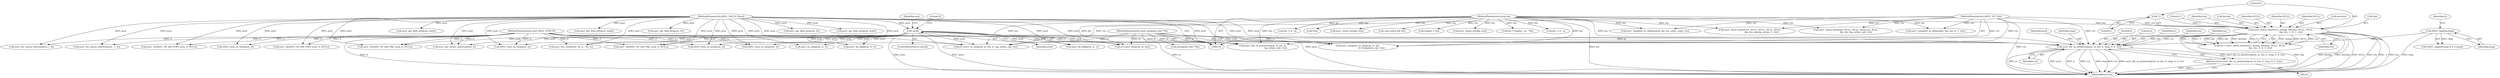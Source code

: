 digraph "0_openssl_cc598f321fbac9c04da5766243ed55d55948637d@pointer" {
"1000308" [label="(Call,asn1_d2i_ex_primitive(pval, in, len, it, otag, 0, 0, ctx))"];
"1000187" [label="(Call,!pval)"];
"1000136" [label="(MethodParameterIn,ASN1_VALUE **pval)"];
"1000137" [label="(MethodParameterIn,const unsigned char **in)"];
"1000251" [label="(Call,asn1_check_tlen(NULL, &otag, &oclass, NULL, NULL,\n                              &p, len, -1, 0, 1, ctx))"];
"1000138" [label="(MethodParameterIn,long len)"];
"1000262" [label="(Call,-1)"];
"1000143" [label="(MethodParameterIn,ASN1_TLC *ctx)"];
"1000139" [label="(MethodParameterIn,const ASN1_ITEM *it)"];
"1000292" [label="(Call,ASN1_tag2bit(otag))"];
"1000307" [label="(Return,return asn1_d2i_ex_primitive(pval, in, len, it, otag, 0, 0, ctx);)"];
"1000951" [label="(Call,asn1_get_field_ptr(pval, seqtt))"];
"1000249" [label="(Call,ret = asn1_check_tlen(NULL, &otag, &oclass, NULL, NULL,\n                              &p, len, -1, 0, 1, ctx))"];
"1000259" [label="(Call,&p)"];
"1000863" [label="(Call,asn1_template_ex_d2i(pseqval, &p, len, seqtt, isopt, ctx))"];
"1000138" [label="(MethodParameterIn,long len)"];
"1000363" [label="(Call,asn1_check_tlen(NULL, NULL, NULL, NULL, NULL,\n                                  &p, len, exptag, aclass, 1, ctx))"];
"1000583" [label="(Call,ASN1_item_ex_free(pval, it))"];
"1000314" [label="(Literal,0)"];
"1000315" [label="(Literal,0)"];
"1000316" [label="(Identifier,ctx)"];
"1000265" [label="(Literal,1)"];
"1000186" [label="(ControlStructure,if (!pval))"];
"1000251" [label="(Call,asn1_check_tlen(NULL, &otag, &oclass, NULL, NULL,\n                              &p, len, -1, 0, 1, ctx))"];
"1000136" [label="(MethodParameterIn,ASN1_VALUE **pval)"];
"1000261" [label="(Identifier,len)"];
"1000312" [label="(Identifier,it)"];
"1000253" [label="(Call,&otag)"];
"1000909" [label="(Call,!seq_nolen && len)"];
"1000266" [label="(Identifier,ctx)"];
"1000619" [label="(Call,tmplen = len)"];
"1000258" [label="(Identifier,NULL)"];
"1000308" [label="(Call,asn1_d2i_ex_primitive(pval, in, len, it, otag, 0, 0, ctx))"];
"1000636" [label="(Call,asn1_check_tlen(&len, NULL, NULL, &seq_eoc, &cst,\n                              &p, len, tag, aclass, opt, ctx))"];
"1000257" [label="(Identifier,NULL)"];
"1000311" [label="(Identifier,len)"];
"1000493" [label="(Call,asn1_get_field_ptr(pval, tt))"];
"1000310" [label="(Identifier,in)"];
"1000458" [label="(Call,asn1_cb(ASN1_OP_D2I_PRE, pval, it, NULL))"];
"1000252" [label="(Identifier,NULL)"];
"1000899" [label="(Call,asn1_check_eoc(&p, len))"];
"1000309" [label="(Identifier,pval)"];
"1001021" [label="(MethodReturn,int)"];
"1000601" [label="(Call,asn1_cb(ASN1_OP_D2I_POST, pval, it, NULL))"];
"1000401" [label="(Call,(unsigned char **)in)"];
"1000313" [label="(Identifier,otag)"];
"1000262" [label="(Call,-1)"];
"1000982" [label="(Call,asn1_cb(ASN1_OP_D2I_POST, pval, it, NULL))"];
"1000470" [label="(Call,asn1_get_choice_selector(pval, it))"];
"1000193" [label="(Identifier,aux)"];
"1000187" [label="(Call,!pval)"];
"1000794" [label="(Call,asn1_do_adb(pval, tt, 1))"];
"1001006" [label="(Call,ASN1_item_ex_free(pval, it))"];
"1000292" [label="(Call,ASN1_tag2bit(otag))"];
"1000324" [label="(Call,ef->asn1_ex_d2i(pval, in, len, it, tag, aclass, opt, ctx))"];
"1000933" [label="(Call,asn1_do_adb(pval, tt, 1))"];
"1000968" [label="(Call,asn1_enc_save(pval, *in, p - *in, it))"];
"1000542" [label="(Call,asn1_get_field_ptr(pval, tt))"];
"1000763" [label="(Call,asn1_get_field_ptr(pval, seqtt))"];
"1000547" [label="(Call,asn1_template_ex_d2i(pchptr, &p, len, tt, 1, ctx))"];
"1000263" [label="(Literal,1)"];
"1000678" [label="(Call,len = tmplen - (p - *in))"];
"1000139" [label="(MethodParameterIn,const ASN1_ITEM *it)"];
"1000137" [label="(MethodParameterIn,const unsigned char **in)"];
"1000204" [label="(Block,)"];
"1000307" [label="(Return,return asn1_d2i_ex_primitive(pval, in, len, it, otag, 0, 0, ctx);)"];
"1000234" [label="(Call,asn1_d2i_ex_primitive(pval, in, len, it,\n                                     tag, aclass, opt, ctx))"];
"1000719" [label="(Call,asn1_cb(ASN1_OP_D2I_PRE, pval, it, NULL))"];
"1000757" [label="(Call,asn1_do_adb(pval, tt, 1))"];
"1000593" [label="(Call,asn1_set_choice_selector(pval, i, it))"];
"1000224" [label="(Call,asn1_template_ex_d2i(pval, in, len,\n                                        it->templates, opt, ctx))"];
"1000828" [label="(Call,len -= p - q)"];
"1000295" [label="(Identifier,it)"];
"1000255" [label="(Call,&oclass)"];
"1000264" [label="(Literal,0)"];
"1000188" [label="(Identifier,pval)"];
"1000890" [label="(Call,len -= p - q)"];
"1000143" [label="(MethodParameterIn,ASN1_TLC *ctx)"];
"1000432" [label="(Call,cf->asn1_d2i(pval, in, len))"];
"1000507" [label="(Call,ASN1_item_ex_new(pval, it))"];
"1000499" [label="(Call,asn1_set_choice_selector(pval, -1, it))"];
"1000808" [label="(Call,!len)"];
"1000804" [label="(Call,asn1_get_field_ptr(pval, seqtt))"];
"1000815" [label="(Call,asn1_check_eoc(&p, len))"];
"1000291" [label="(Call,ASN1_tag2bit(otag) & it->utype)"];
"1000707" [label="(Call,ASN1_item_ex_new(pval, it))"];
"1000190" [label="(Literal,0)"];
"1000293" [label="(Identifier,otag)"];
"1000308" -> "1000307"  [label="AST: "];
"1000308" -> "1000316"  [label="CFG: "];
"1000309" -> "1000308"  [label="AST: "];
"1000310" -> "1000308"  [label="AST: "];
"1000311" -> "1000308"  [label="AST: "];
"1000312" -> "1000308"  [label="AST: "];
"1000313" -> "1000308"  [label="AST: "];
"1000314" -> "1000308"  [label="AST: "];
"1000315" -> "1000308"  [label="AST: "];
"1000316" -> "1000308"  [label="AST: "];
"1000307" -> "1000308"  [label="CFG: "];
"1000308" -> "1001021"  [label="DDG: in"];
"1000308" -> "1001021"  [label="DDG: pval"];
"1000308" -> "1001021"  [label="DDG: it"];
"1000308" -> "1001021"  [label="DDG: ctx"];
"1000308" -> "1001021"  [label="DDG: otag"];
"1000308" -> "1001021"  [label="DDG: len"];
"1000308" -> "1001021"  [label="DDG: asn1_d2i_ex_primitive(pval, in, len, it, otag, 0, 0, ctx)"];
"1000308" -> "1000307"  [label="DDG: asn1_d2i_ex_primitive(pval, in, len, it, otag, 0, 0, ctx)"];
"1000187" -> "1000308"  [label="DDG: pval"];
"1000136" -> "1000308"  [label="DDG: pval"];
"1000137" -> "1000308"  [label="DDG: in"];
"1000251" -> "1000308"  [label="DDG: len"];
"1000251" -> "1000308"  [label="DDG: ctx"];
"1000138" -> "1000308"  [label="DDG: len"];
"1000139" -> "1000308"  [label="DDG: it"];
"1000292" -> "1000308"  [label="DDG: otag"];
"1000143" -> "1000308"  [label="DDG: ctx"];
"1000187" -> "1000186"  [label="AST: "];
"1000187" -> "1000188"  [label="CFG: "];
"1000188" -> "1000187"  [label="AST: "];
"1000190" -> "1000187"  [label="CFG: "];
"1000193" -> "1000187"  [label="CFG: "];
"1000187" -> "1001021"  [label="DDG: pval"];
"1000187" -> "1001021"  [label="DDG: !pval"];
"1000136" -> "1000187"  [label="DDG: pval"];
"1000187" -> "1000224"  [label="DDG: pval"];
"1000187" -> "1000234"  [label="DDG: pval"];
"1000187" -> "1000324"  [label="DDG: pval"];
"1000187" -> "1000432"  [label="DDG: pval"];
"1000187" -> "1000458"  [label="DDG: pval"];
"1000187" -> "1000470"  [label="DDG: pval"];
"1000187" -> "1000507"  [label="DDG: pval"];
"1000187" -> "1000707"  [label="DDG: pval"];
"1000187" -> "1000719"  [label="DDG: pval"];
"1000187" -> "1000757"  [label="DDG: pval"];
"1000187" -> "1000794"  [label="DDG: pval"];
"1000187" -> "1000933"  [label="DDG: pval"];
"1000187" -> "1000968"  [label="DDG: pval"];
"1000187" -> "1001006"  [label="DDG: pval"];
"1000136" -> "1000135"  [label="AST: "];
"1000136" -> "1001021"  [label="DDG: pval"];
"1000136" -> "1000224"  [label="DDG: pval"];
"1000136" -> "1000234"  [label="DDG: pval"];
"1000136" -> "1000324"  [label="DDG: pval"];
"1000136" -> "1000432"  [label="DDG: pval"];
"1000136" -> "1000458"  [label="DDG: pval"];
"1000136" -> "1000470"  [label="DDG: pval"];
"1000136" -> "1000493"  [label="DDG: pval"];
"1000136" -> "1000499"  [label="DDG: pval"];
"1000136" -> "1000507"  [label="DDG: pval"];
"1000136" -> "1000542"  [label="DDG: pval"];
"1000136" -> "1000583"  [label="DDG: pval"];
"1000136" -> "1000593"  [label="DDG: pval"];
"1000136" -> "1000601"  [label="DDG: pval"];
"1000136" -> "1000707"  [label="DDG: pval"];
"1000136" -> "1000719"  [label="DDG: pval"];
"1000136" -> "1000757"  [label="DDG: pval"];
"1000136" -> "1000763"  [label="DDG: pval"];
"1000136" -> "1000794"  [label="DDG: pval"];
"1000136" -> "1000804"  [label="DDG: pval"];
"1000136" -> "1000933"  [label="DDG: pval"];
"1000136" -> "1000951"  [label="DDG: pval"];
"1000136" -> "1000968"  [label="DDG: pval"];
"1000136" -> "1000982"  [label="DDG: pval"];
"1000136" -> "1001006"  [label="DDG: pval"];
"1000137" -> "1000135"  [label="AST: "];
"1000137" -> "1001021"  [label="DDG: in"];
"1000137" -> "1000224"  [label="DDG: in"];
"1000137" -> "1000234"  [label="DDG: in"];
"1000137" -> "1000324"  [label="DDG: in"];
"1000137" -> "1000401"  [label="DDG: in"];
"1000137" -> "1000432"  [label="DDG: in"];
"1000251" -> "1000249"  [label="AST: "];
"1000251" -> "1000266"  [label="CFG: "];
"1000252" -> "1000251"  [label="AST: "];
"1000253" -> "1000251"  [label="AST: "];
"1000255" -> "1000251"  [label="AST: "];
"1000257" -> "1000251"  [label="AST: "];
"1000258" -> "1000251"  [label="AST: "];
"1000259" -> "1000251"  [label="AST: "];
"1000261" -> "1000251"  [label="AST: "];
"1000262" -> "1000251"  [label="AST: "];
"1000264" -> "1000251"  [label="AST: "];
"1000265" -> "1000251"  [label="AST: "];
"1000266" -> "1000251"  [label="AST: "];
"1000249" -> "1000251"  [label="CFG: "];
"1000251" -> "1001021"  [label="DDG: &p"];
"1000251" -> "1001021"  [label="DDG: &otag"];
"1000251" -> "1001021"  [label="DDG: &oclass"];
"1000251" -> "1001021"  [label="DDG: NULL"];
"1000251" -> "1001021"  [label="DDG: ctx"];
"1000251" -> "1001021"  [label="DDG: -1"];
"1000251" -> "1001021"  [label="DDG: len"];
"1000251" -> "1000249"  [label="DDG: &otag"];
"1000251" -> "1000249"  [label="DDG: NULL"];
"1000251" -> "1000249"  [label="DDG: ctx"];
"1000251" -> "1000249"  [label="DDG: 1"];
"1000251" -> "1000249"  [label="DDG: -1"];
"1000251" -> "1000249"  [label="DDG: &p"];
"1000251" -> "1000249"  [label="DDG: len"];
"1000251" -> "1000249"  [label="DDG: &oclass"];
"1000251" -> "1000249"  [label="DDG: 0"];
"1000138" -> "1000251"  [label="DDG: len"];
"1000262" -> "1000251"  [label="DDG: 1"];
"1000143" -> "1000251"  [label="DDG: ctx"];
"1000138" -> "1000135"  [label="AST: "];
"1000138" -> "1001021"  [label="DDG: len"];
"1000138" -> "1000224"  [label="DDG: len"];
"1000138" -> "1000234"  [label="DDG: len"];
"1000138" -> "1000324"  [label="DDG: len"];
"1000138" -> "1000363"  [label="DDG: len"];
"1000138" -> "1000432"  [label="DDG: len"];
"1000138" -> "1000547"  [label="DDG: len"];
"1000138" -> "1000619"  [label="DDG: len"];
"1000138" -> "1000636"  [label="DDG: len"];
"1000138" -> "1000678"  [label="DDG: len"];
"1000138" -> "1000808"  [label="DDG: len"];
"1000138" -> "1000815"  [label="DDG: len"];
"1000138" -> "1000828"  [label="DDG: len"];
"1000138" -> "1000863"  [label="DDG: len"];
"1000138" -> "1000890"  [label="DDG: len"];
"1000138" -> "1000899"  [label="DDG: len"];
"1000138" -> "1000909"  [label="DDG: len"];
"1000262" -> "1000263"  [label="CFG: "];
"1000263" -> "1000262"  [label="AST: "];
"1000264" -> "1000262"  [label="CFG: "];
"1000143" -> "1000135"  [label="AST: "];
"1000143" -> "1001021"  [label="DDG: ctx"];
"1000143" -> "1000224"  [label="DDG: ctx"];
"1000143" -> "1000234"  [label="DDG: ctx"];
"1000143" -> "1000324"  [label="DDG: ctx"];
"1000143" -> "1000363"  [label="DDG: ctx"];
"1000143" -> "1000547"  [label="DDG: ctx"];
"1000143" -> "1000636"  [label="DDG: ctx"];
"1000143" -> "1000863"  [label="DDG: ctx"];
"1000139" -> "1000135"  [label="AST: "];
"1000139" -> "1001021"  [label="DDG: it"];
"1000139" -> "1000234"  [label="DDG: it"];
"1000139" -> "1000324"  [label="DDG: it"];
"1000139" -> "1000458"  [label="DDG: it"];
"1000139" -> "1000470"  [label="DDG: it"];
"1000139" -> "1000499"  [label="DDG: it"];
"1000139" -> "1000507"  [label="DDG: it"];
"1000139" -> "1000583"  [label="DDG: it"];
"1000139" -> "1000593"  [label="DDG: it"];
"1000139" -> "1000601"  [label="DDG: it"];
"1000139" -> "1000707"  [label="DDG: it"];
"1000139" -> "1000719"  [label="DDG: it"];
"1000139" -> "1000968"  [label="DDG: it"];
"1000139" -> "1000982"  [label="DDG: it"];
"1000139" -> "1001006"  [label="DDG: it"];
"1000292" -> "1000291"  [label="AST: "];
"1000292" -> "1000293"  [label="CFG: "];
"1000293" -> "1000292"  [label="AST: "];
"1000295" -> "1000292"  [label="CFG: "];
"1000292" -> "1001021"  [label="DDG: otag"];
"1000292" -> "1000291"  [label="DDG: otag"];
"1000307" -> "1000204"  [label="AST: "];
"1001021" -> "1000307"  [label="CFG: "];
"1000307" -> "1001021"  [label="DDG: <RET>"];
}
